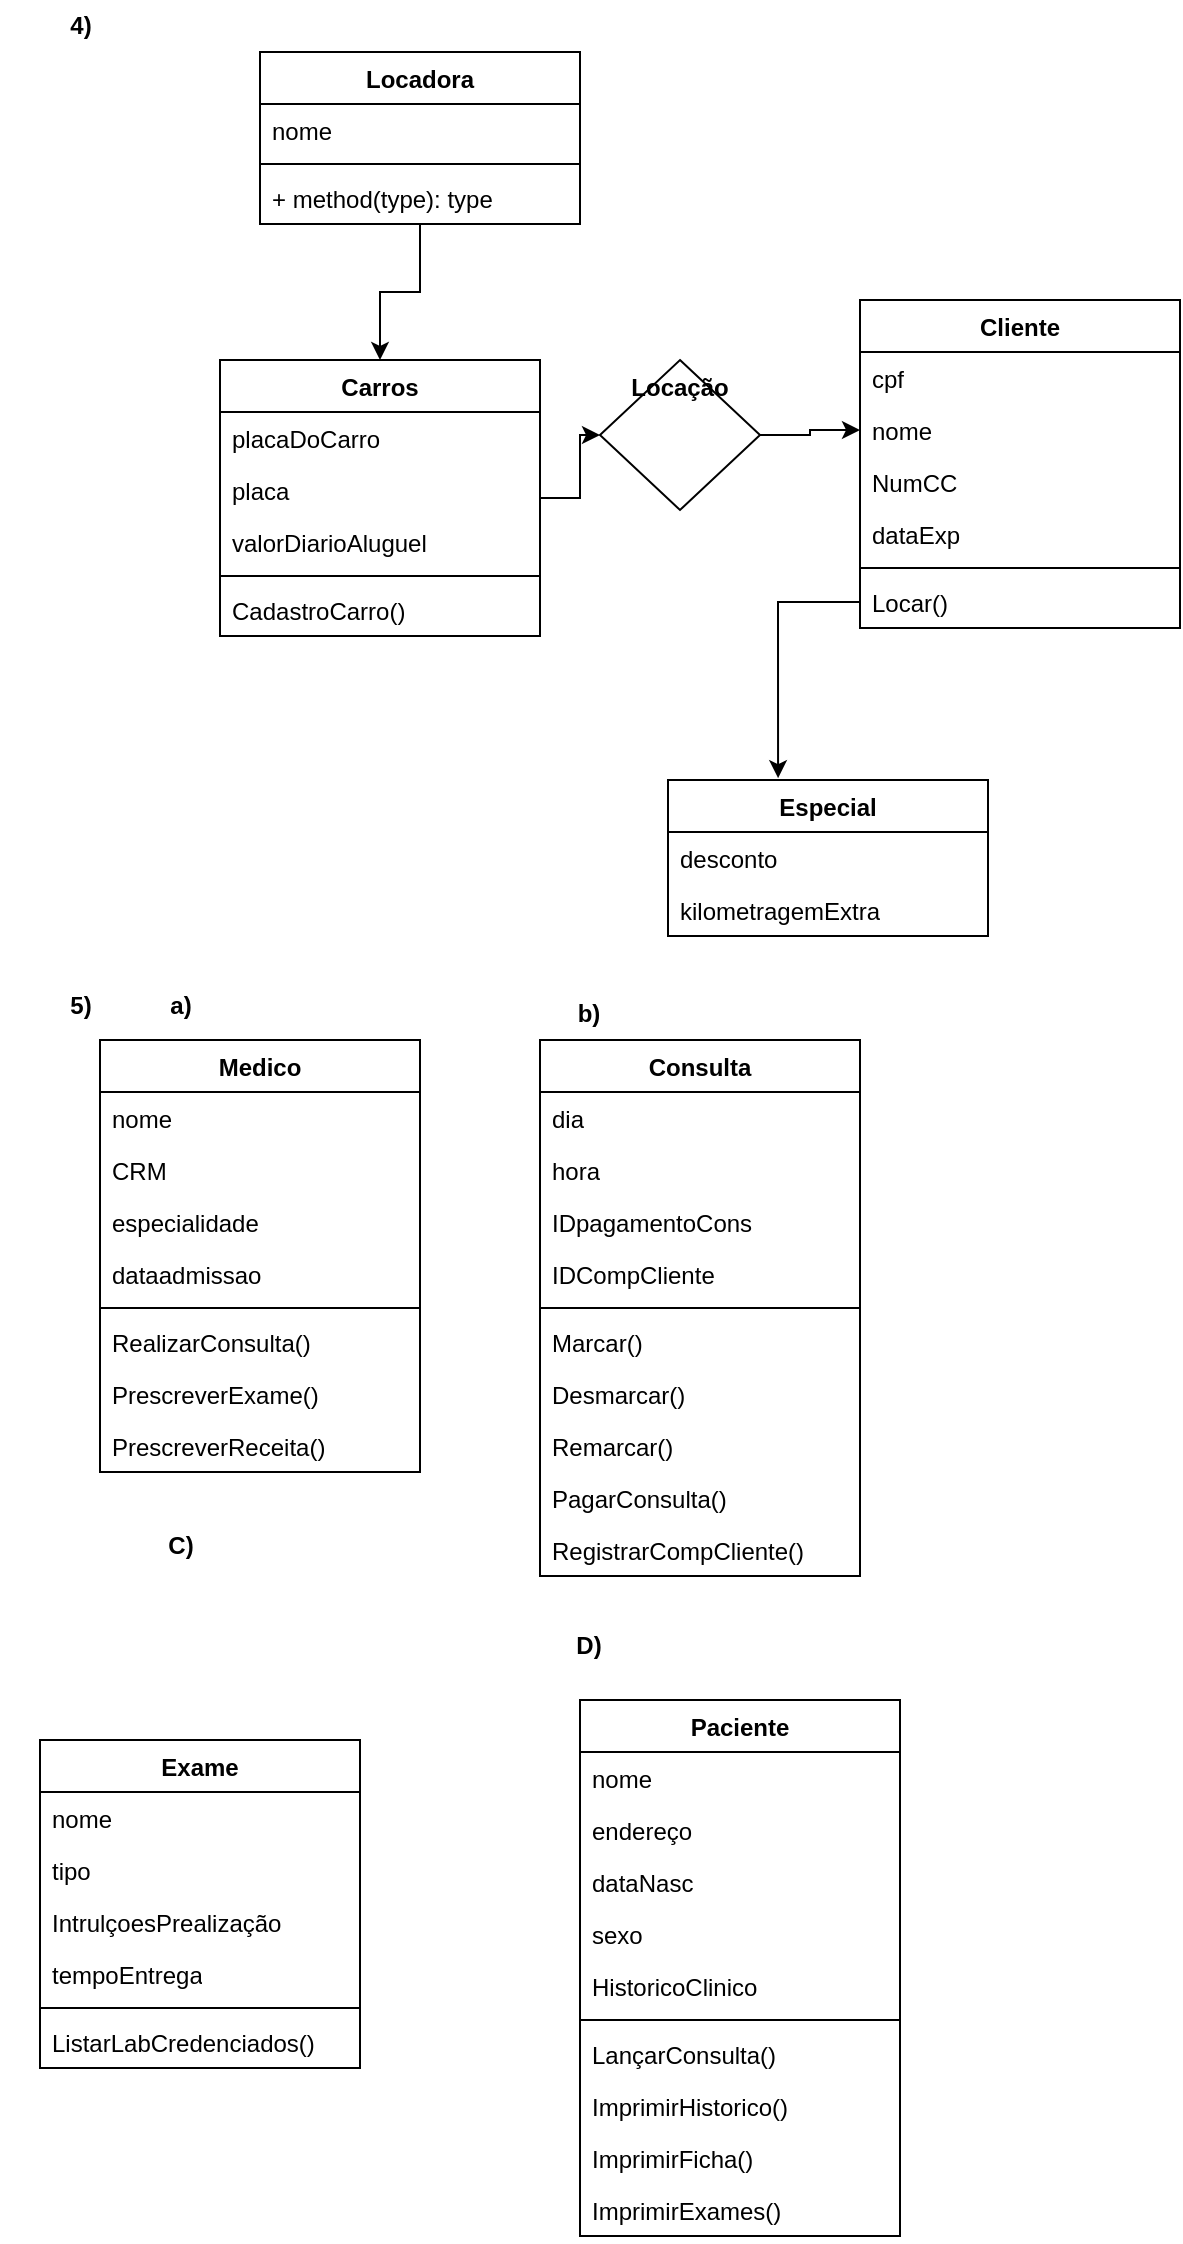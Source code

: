 <mxfile version="26.1.0">
  <diagram id="C5RBs43oDa-KdzZeNtuy" name="Page-1">
    <mxGraphModel dx="587" dy="644" grid="1" gridSize="10" guides="1" tooltips="1" connect="1" arrows="1" fold="1" page="1" pageScale="1" pageWidth="827" pageHeight="1169" math="0" shadow="0">
      <root>
        <mxCell id="WIyWlLk6GJQsqaUBKTNV-0" />
        <mxCell id="WIyWlLk6GJQsqaUBKTNV-1" parent="WIyWlLk6GJQsqaUBKTNV-0" />
        <mxCell id="OjI_f3az2D0kCyl6FKEm-25" style="edgeStyle=orthogonalEdgeStyle;rounded=0;orthogonalLoop=1;jettySize=auto;html=1;" edge="1" parent="WIyWlLk6GJQsqaUBKTNV-1" source="OjI_f3az2D0kCyl6FKEm-0" target="OjI_f3az2D0kCyl6FKEm-4">
          <mxGeometry relative="1" as="geometry" />
        </mxCell>
        <mxCell id="OjI_f3az2D0kCyl6FKEm-0" value="Locadora" style="swimlane;fontStyle=1;align=center;verticalAlign=top;childLayout=stackLayout;horizontal=1;startSize=26;horizontalStack=0;resizeParent=1;resizeParentMax=0;resizeLast=0;collapsible=1;marginBottom=0;whiteSpace=wrap;html=1;" vertex="1" parent="WIyWlLk6GJQsqaUBKTNV-1">
          <mxGeometry x="130" y="36" width="160" height="86" as="geometry" />
        </mxCell>
        <mxCell id="OjI_f3az2D0kCyl6FKEm-1" value="nome" style="text;strokeColor=none;fillColor=none;align=left;verticalAlign=top;spacingLeft=4;spacingRight=4;overflow=hidden;rotatable=0;points=[[0,0.5],[1,0.5]];portConstraint=eastwest;whiteSpace=wrap;html=1;" vertex="1" parent="OjI_f3az2D0kCyl6FKEm-0">
          <mxGeometry y="26" width="160" height="26" as="geometry" />
        </mxCell>
        <mxCell id="OjI_f3az2D0kCyl6FKEm-2" value="" style="line;strokeWidth=1;fillColor=none;align=left;verticalAlign=middle;spacingTop=-1;spacingLeft=3;spacingRight=3;rotatable=0;labelPosition=right;points=[];portConstraint=eastwest;strokeColor=inherit;" vertex="1" parent="OjI_f3az2D0kCyl6FKEm-0">
          <mxGeometry y="52" width="160" height="8" as="geometry" />
        </mxCell>
        <mxCell id="OjI_f3az2D0kCyl6FKEm-3" value="+ method(type): type" style="text;strokeColor=none;fillColor=none;align=left;verticalAlign=top;spacingLeft=4;spacingRight=4;overflow=hidden;rotatable=0;points=[[0,0.5],[1,0.5]];portConstraint=eastwest;whiteSpace=wrap;html=1;" vertex="1" parent="OjI_f3az2D0kCyl6FKEm-0">
          <mxGeometry y="60" width="160" height="26" as="geometry" />
        </mxCell>
        <mxCell id="OjI_f3az2D0kCyl6FKEm-23" value="" style="edgeStyle=orthogonalEdgeStyle;rounded=0;orthogonalLoop=1;jettySize=auto;html=1;" edge="1" parent="WIyWlLk6GJQsqaUBKTNV-1" source="OjI_f3az2D0kCyl6FKEm-4" target="OjI_f3az2D0kCyl6FKEm-22">
          <mxGeometry relative="1" as="geometry" />
        </mxCell>
        <mxCell id="OjI_f3az2D0kCyl6FKEm-4" value="Carros" style="swimlane;fontStyle=1;align=center;verticalAlign=top;childLayout=stackLayout;horizontal=1;startSize=26;horizontalStack=0;resizeParent=1;resizeParentMax=0;resizeLast=0;collapsible=1;marginBottom=0;whiteSpace=wrap;html=1;" vertex="1" parent="WIyWlLk6GJQsqaUBKTNV-1">
          <mxGeometry x="110" y="190" width="160" height="138" as="geometry" />
        </mxCell>
        <mxCell id="OjI_f3az2D0kCyl6FKEm-5" value="placaDoCarro" style="text;strokeColor=none;fillColor=none;align=left;verticalAlign=top;spacingLeft=4;spacingRight=4;overflow=hidden;rotatable=0;points=[[0,0.5],[1,0.5]];portConstraint=eastwest;whiteSpace=wrap;html=1;" vertex="1" parent="OjI_f3az2D0kCyl6FKEm-4">
          <mxGeometry y="26" width="160" height="26" as="geometry" />
        </mxCell>
        <mxCell id="OjI_f3az2D0kCyl6FKEm-18" value="placa" style="text;strokeColor=none;fillColor=none;align=left;verticalAlign=top;spacingLeft=4;spacingRight=4;overflow=hidden;rotatable=0;points=[[0,0.5],[1,0.5]];portConstraint=eastwest;whiteSpace=wrap;html=1;" vertex="1" parent="OjI_f3az2D0kCyl6FKEm-4">
          <mxGeometry y="52" width="160" height="26" as="geometry" />
        </mxCell>
        <mxCell id="OjI_f3az2D0kCyl6FKEm-19" value="valorDiarioAluguel&lt;div&gt;&lt;br&gt;&lt;/div&gt;" style="text;strokeColor=none;fillColor=none;align=left;verticalAlign=top;spacingLeft=4;spacingRight=4;overflow=hidden;rotatable=0;points=[[0,0.5],[1,0.5]];portConstraint=eastwest;whiteSpace=wrap;html=1;" vertex="1" parent="OjI_f3az2D0kCyl6FKEm-4">
          <mxGeometry y="78" width="160" height="26" as="geometry" />
        </mxCell>
        <mxCell id="OjI_f3az2D0kCyl6FKEm-6" value="" style="line;strokeWidth=1;fillColor=none;align=left;verticalAlign=middle;spacingTop=-1;spacingLeft=3;spacingRight=3;rotatable=0;labelPosition=right;points=[];portConstraint=eastwest;strokeColor=inherit;" vertex="1" parent="OjI_f3az2D0kCyl6FKEm-4">
          <mxGeometry y="104" width="160" height="8" as="geometry" />
        </mxCell>
        <mxCell id="OjI_f3az2D0kCyl6FKEm-7" value="CadastroCarro()" style="text;strokeColor=none;fillColor=none;align=left;verticalAlign=top;spacingLeft=4;spacingRight=4;overflow=hidden;rotatable=0;points=[[0,0.5],[1,0.5]];portConstraint=eastwest;whiteSpace=wrap;html=1;" vertex="1" parent="OjI_f3az2D0kCyl6FKEm-4">
          <mxGeometry y="112" width="160" height="26" as="geometry" />
        </mxCell>
        <mxCell id="OjI_f3az2D0kCyl6FKEm-8" value="Cliente" style="swimlane;fontStyle=1;align=center;verticalAlign=top;childLayout=stackLayout;horizontal=1;startSize=26;horizontalStack=0;resizeParent=1;resizeParentMax=0;resizeLast=0;collapsible=1;marginBottom=0;whiteSpace=wrap;html=1;" vertex="1" parent="WIyWlLk6GJQsqaUBKTNV-1">
          <mxGeometry x="430" y="160" width="160" height="164" as="geometry" />
        </mxCell>
        <mxCell id="OjI_f3az2D0kCyl6FKEm-9" value="cpf" style="text;strokeColor=none;fillColor=none;align=left;verticalAlign=top;spacingLeft=4;spacingRight=4;overflow=hidden;rotatable=0;points=[[0,0.5],[1,0.5]];portConstraint=eastwest;whiteSpace=wrap;html=1;" vertex="1" parent="OjI_f3az2D0kCyl6FKEm-8">
          <mxGeometry y="26" width="160" height="26" as="geometry" />
        </mxCell>
        <mxCell id="OjI_f3az2D0kCyl6FKEm-20" value="nome" style="text;strokeColor=none;fillColor=none;align=left;verticalAlign=top;spacingLeft=4;spacingRight=4;overflow=hidden;rotatable=0;points=[[0,0.5],[1,0.5]];portConstraint=eastwest;whiteSpace=wrap;html=1;" vertex="1" parent="OjI_f3az2D0kCyl6FKEm-8">
          <mxGeometry y="52" width="160" height="26" as="geometry" />
        </mxCell>
        <mxCell id="OjI_f3az2D0kCyl6FKEm-36" value="NumCC" style="text;strokeColor=none;fillColor=none;align=left;verticalAlign=top;spacingLeft=4;spacingRight=4;overflow=hidden;rotatable=0;points=[[0,0.5],[1,0.5]];portConstraint=eastwest;whiteSpace=wrap;html=1;" vertex="1" parent="OjI_f3az2D0kCyl6FKEm-8">
          <mxGeometry y="78" width="160" height="26" as="geometry" />
        </mxCell>
        <mxCell id="OjI_f3az2D0kCyl6FKEm-37" value="dataExp&lt;div&gt;&lt;br&gt;&lt;/div&gt;" style="text;strokeColor=none;fillColor=none;align=left;verticalAlign=top;spacingLeft=4;spacingRight=4;overflow=hidden;rotatable=0;points=[[0,0.5],[1,0.5]];portConstraint=eastwest;whiteSpace=wrap;html=1;" vertex="1" parent="OjI_f3az2D0kCyl6FKEm-8">
          <mxGeometry y="104" width="160" height="26" as="geometry" />
        </mxCell>
        <mxCell id="OjI_f3az2D0kCyl6FKEm-10" value="" style="line;strokeWidth=1;fillColor=none;align=left;verticalAlign=middle;spacingTop=-1;spacingLeft=3;spacingRight=3;rotatable=0;labelPosition=right;points=[];portConstraint=eastwest;strokeColor=inherit;" vertex="1" parent="OjI_f3az2D0kCyl6FKEm-8">
          <mxGeometry y="130" width="160" height="8" as="geometry" />
        </mxCell>
        <mxCell id="OjI_f3az2D0kCyl6FKEm-11" value="Locar()" style="text;strokeColor=none;fillColor=none;align=left;verticalAlign=top;spacingLeft=4;spacingRight=4;overflow=hidden;rotatable=0;points=[[0,0.5],[1,0.5]];portConstraint=eastwest;whiteSpace=wrap;html=1;" vertex="1" parent="OjI_f3az2D0kCyl6FKEm-8">
          <mxGeometry y="138" width="160" height="26" as="geometry" />
        </mxCell>
        <mxCell id="OjI_f3az2D0kCyl6FKEm-12" value="4)" style="text;align=center;fontStyle=1;verticalAlign=middle;spacingLeft=3;spacingRight=3;strokeColor=none;rotatable=0;points=[[0,0.5],[1,0.5]];portConstraint=eastwest;html=1;" vertex="1" parent="WIyWlLk6GJQsqaUBKTNV-1">
          <mxGeometry y="10" width="80" height="26" as="geometry" />
        </mxCell>
        <mxCell id="OjI_f3az2D0kCyl6FKEm-24" style="edgeStyle=orthogonalEdgeStyle;rounded=0;orthogonalLoop=1;jettySize=auto;html=1;" edge="1" parent="WIyWlLk6GJQsqaUBKTNV-1" source="OjI_f3az2D0kCyl6FKEm-22" target="OjI_f3az2D0kCyl6FKEm-20">
          <mxGeometry relative="1" as="geometry" />
        </mxCell>
        <mxCell id="OjI_f3az2D0kCyl6FKEm-22" value="Locação" style="rhombus;whiteSpace=wrap;html=1;verticalAlign=top;fontStyle=1;startSize=26;" vertex="1" parent="WIyWlLk6GJQsqaUBKTNV-1">
          <mxGeometry x="300" y="190" width="80" height="75" as="geometry" />
        </mxCell>
        <mxCell id="OjI_f3az2D0kCyl6FKEm-26" value="Especial" style="swimlane;fontStyle=1;align=center;verticalAlign=top;childLayout=stackLayout;horizontal=1;startSize=26;horizontalStack=0;resizeParent=1;resizeParentMax=0;resizeLast=0;collapsible=1;marginBottom=0;whiteSpace=wrap;html=1;" vertex="1" parent="WIyWlLk6GJQsqaUBKTNV-1">
          <mxGeometry x="334" y="400" width="160" height="78" as="geometry" />
        </mxCell>
        <mxCell id="OjI_f3az2D0kCyl6FKEm-27" value="desconto" style="text;strokeColor=none;fillColor=none;align=left;verticalAlign=top;spacingLeft=4;spacingRight=4;overflow=hidden;rotatable=0;points=[[0,0.5],[1,0.5]];portConstraint=eastwest;whiteSpace=wrap;html=1;" vertex="1" parent="OjI_f3az2D0kCyl6FKEm-26">
          <mxGeometry y="26" width="160" height="26" as="geometry" />
        </mxCell>
        <mxCell id="OjI_f3az2D0kCyl6FKEm-29" value="kilometragemExtra" style="text;strokeColor=none;fillColor=none;align=left;verticalAlign=top;spacingLeft=4;spacingRight=4;overflow=hidden;rotatable=0;points=[[0,0.5],[1,0.5]];portConstraint=eastwest;whiteSpace=wrap;html=1;" vertex="1" parent="OjI_f3az2D0kCyl6FKEm-26">
          <mxGeometry y="52" width="160" height="26" as="geometry" />
        </mxCell>
        <mxCell id="OjI_f3az2D0kCyl6FKEm-34" style="edgeStyle=orthogonalEdgeStyle;rounded=0;orthogonalLoop=1;jettySize=auto;html=1;entryX=0.344;entryY=-0.012;entryDx=0;entryDy=0;entryPerimeter=0;" edge="1" parent="WIyWlLk6GJQsqaUBKTNV-1" source="OjI_f3az2D0kCyl6FKEm-11" target="OjI_f3az2D0kCyl6FKEm-26">
          <mxGeometry relative="1" as="geometry" />
        </mxCell>
        <mxCell id="OjI_f3az2D0kCyl6FKEm-38" value="5)" style="text;align=center;fontStyle=1;verticalAlign=middle;spacingLeft=3;spacingRight=3;strokeColor=none;rotatable=0;points=[[0,0.5],[1,0.5]];portConstraint=eastwest;html=1;" vertex="1" parent="WIyWlLk6GJQsqaUBKTNV-1">
          <mxGeometry y="500" width="80" height="26" as="geometry" />
        </mxCell>
        <mxCell id="OjI_f3az2D0kCyl6FKEm-39" value="Medico" style="swimlane;fontStyle=1;align=center;verticalAlign=top;childLayout=stackLayout;horizontal=1;startSize=26;horizontalStack=0;resizeParent=1;resizeParentMax=0;resizeLast=0;collapsible=1;marginBottom=0;whiteSpace=wrap;html=1;" vertex="1" parent="WIyWlLk6GJQsqaUBKTNV-1">
          <mxGeometry x="50" y="530" width="160" height="216" as="geometry" />
        </mxCell>
        <mxCell id="OjI_f3az2D0kCyl6FKEm-40" value="nome" style="text;strokeColor=none;fillColor=none;align=left;verticalAlign=top;spacingLeft=4;spacingRight=4;overflow=hidden;rotatable=0;points=[[0,0.5],[1,0.5]];portConstraint=eastwest;whiteSpace=wrap;html=1;" vertex="1" parent="OjI_f3az2D0kCyl6FKEm-39">
          <mxGeometry y="26" width="160" height="26" as="geometry" />
        </mxCell>
        <mxCell id="OjI_f3az2D0kCyl6FKEm-44" value="CRM" style="text;strokeColor=none;fillColor=none;align=left;verticalAlign=top;spacingLeft=4;spacingRight=4;overflow=hidden;rotatable=0;points=[[0,0.5],[1,0.5]];portConstraint=eastwest;whiteSpace=wrap;html=1;" vertex="1" parent="OjI_f3az2D0kCyl6FKEm-39">
          <mxGeometry y="52" width="160" height="26" as="geometry" />
        </mxCell>
        <mxCell id="OjI_f3az2D0kCyl6FKEm-45" value="especialidade" style="text;strokeColor=none;fillColor=none;align=left;verticalAlign=top;spacingLeft=4;spacingRight=4;overflow=hidden;rotatable=0;points=[[0,0.5],[1,0.5]];portConstraint=eastwest;whiteSpace=wrap;html=1;" vertex="1" parent="OjI_f3az2D0kCyl6FKEm-39">
          <mxGeometry y="78" width="160" height="26" as="geometry" />
        </mxCell>
        <mxCell id="OjI_f3az2D0kCyl6FKEm-46" value="dataadmissao" style="text;strokeColor=none;fillColor=none;align=left;verticalAlign=top;spacingLeft=4;spacingRight=4;overflow=hidden;rotatable=0;points=[[0,0.5],[1,0.5]];portConstraint=eastwest;whiteSpace=wrap;html=1;" vertex="1" parent="OjI_f3az2D0kCyl6FKEm-39">
          <mxGeometry y="104" width="160" height="26" as="geometry" />
        </mxCell>
        <mxCell id="OjI_f3az2D0kCyl6FKEm-41" value="" style="line;strokeWidth=1;fillColor=none;align=left;verticalAlign=middle;spacingTop=-1;spacingLeft=3;spacingRight=3;rotatable=0;labelPosition=right;points=[];portConstraint=eastwest;strokeColor=inherit;" vertex="1" parent="OjI_f3az2D0kCyl6FKEm-39">
          <mxGeometry y="130" width="160" height="8" as="geometry" />
        </mxCell>
        <mxCell id="OjI_f3az2D0kCyl6FKEm-42" value="RealizarConsulta()" style="text;strokeColor=none;fillColor=none;align=left;verticalAlign=top;spacingLeft=4;spacingRight=4;overflow=hidden;rotatable=0;points=[[0,0.5],[1,0.5]];portConstraint=eastwest;whiteSpace=wrap;html=1;" vertex="1" parent="OjI_f3az2D0kCyl6FKEm-39">
          <mxGeometry y="138" width="160" height="26" as="geometry" />
        </mxCell>
        <mxCell id="OjI_f3az2D0kCyl6FKEm-47" value="PrescreverExame()" style="text;strokeColor=none;fillColor=none;align=left;verticalAlign=top;spacingLeft=4;spacingRight=4;overflow=hidden;rotatable=0;points=[[0,0.5],[1,0.5]];portConstraint=eastwest;whiteSpace=wrap;html=1;" vertex="1" parent="OjI_f3az2D0kCyl6FKEm-39">
          <mxGeometry y="164" width="160" height="26" as="geometry" />
        </mxCell>
        <mxCell id="OjI_f3az2D0kCyl6FKEm-48" value="PrescreverReceita()" style="text;strokeColor=none;fillColor=none;align=left;verticalAlign=top;spacingLeft=4;spacingRight=4;overflow=hidden;rotatable=0;points=[[0,0.5],[1,0.5]];portConstraint=eastwest;whiteSpace=wrap;html=1;" vertex="1" parent="OjI_f3az2D0kCyl6FKEm-39">
          <mxGeometry y="190" width="160" height="26" as="geometry" />
        </mxCell>
        <mxCell id="OjI_f3az2D0kCyl6FKEm-43" value="a)" style="text;align=center;fontStyle=1;verticalAlign=middle;spacingLeft=3;spacingRight=3;strokeColor=none;rotatable=0;points=[[0,0.5],[1,0.5]];portConstraint=eastwest;html=1;" vertex="1" parent="WIyWlLk6GJQsqaUBKTNV-1">
          <mxGeometry x="50" y="500" width="80" height="26" as="geometry" />
        </mxCell>
        <mxCell id="OjI_f3az2D0kCyl6FKEm-49" value="Consulta" style="swimlane;fontStyle=1;align=center;verticalAlign=top;childLayout=stackLayout;horizontal=1;startSize=26;horizontalStack=0;resizeParent=1;resizeParentMax=0;resizeLast=0;collapsible=1;marginBottom=0;whiteSpace=wrap;html=1;" vertex="1" parent="WIyWlLk6GJQsqaUBKTNV-1">
          <mxGeometry x="270" y="530" width="160" height="268" as="geometry" />
        </mxCell>
        <mxCell id="OjI_f3az2D0kCyl6FKEm-50" value="dia" style="text;strokeColor=none;fillColor=none;align=left;verticalAlign=top;spacingLeft=4;spacingRight=4;overflow=hidden;rotatable=0;points=[[0,0.5],[1,0.5]];portConstraint=eastwest;whiteSpace=wrap;html=1;" vertex="1" parent="OjI_f3az2D0kCyl6FKEm-49">
          <mxGeometry y="26" width="160" height="26" as="geometry" />
        </mxCell>
        <mxCell id="OjI_f3az2D0kCyl6FKEm-54" value="hora" style="text;strokeColor=none;fillColor=none;align=left;verticalAlign=top;spacingLeft=4;spacingRight=4;overflow=hidden;rotatable=0;points=[[0,0.5],[1,0.5]];portConstraint=eastwest;whiteSpace=wrap;html=1;" vertex="1" parent="OjI_f3az2D0kCyl6FKEm-49">
          <mxGeometry y="52" width="160" height="26" as="geometry" />
        </mxCell>
        <mxCell id="OjI_f3az2D0kCyl6FKEm-55" value="IDpagamentoCons" style="text;strokeColor=none;fillColor=none;align=left;verticalAlign=top;spacingLeft=4;spacingRight=4;overflow=hidden;rotatable=0;points=[[0,0.5],[1,0.5]];portConstraint=eastwest;whiteSpace=wrap;html=1;" vertex="1" parent="OjI_f3az2D0kCyl6FKEm-49">
          <mxGeometry y="78" width="160" height="26" as="geometry" />
        </mxCell>
        <mxCell id="OjI_f3az2D0kCyl6FKEm-56" value="IDCompCliente" style="text;strokeColor=none;fillColor=none;align=left;verticalAlign=top;spacingLeft=4;spacingRight=4;overflow=hidden;rotatable=0;points=[[0,0.5],[1,0.5]];portConstraint=eastwest;whiteSpace=wrap;html=1;" vertex="1" parent="OjI_f3az2D0kCyl6FKEm-49">
          <mxGeometry y="104" width="160" height="26" as="geometry" />
        </mxCell>
        <mxCell id="OjI_f3az2D0kCyl6FKEm-51" value="" style="line;strokeWidth=1;fillColor=none;align=left;verticalAlign=middle;spacingTop=-1;spacingLeft=3;spacingRight=3;rotatable=0;labelPosition=right;points=[];portConstraint=eastwest;strokeColor=inherit;" vertex="1" parent="OjI_f3az2D0kCyl6FKEm-49">
          <mxGeometry y="130" width="160" height="8" as="geometry" />
        </mxCell>
        <mxCell id="OjI_f3az2D0kCyl6FKEm-52" value="Marcar()" style="text;strokeColor=none;fillColor=none;align=left;verticalAlign=top;spacingLeft=4;spacingRight=4;overflow=hidden;rotatable=0;points=[[0,0.5],[1,0.5]];portConstraint=eastwest;whiteSpace=wrap;html=1;" vertex="1" parent="OjI_f3az2D0kCyl6FKEm-49">
          <mxGeometry y="138" width="160" height="26" as="geometry" />
        </mxCell>
        <mxCell id="OjI_f3az2D0kCyl6FKEm-57" value="Desmarcar()" style="text;strokeColor=none;fillColor=none;align=left;verticalAlign=top;spacingLeft=4;spacingRight=4;overflow=hidden;rotatable=0;points=[[0,0.5],[1,0.5]];portConstraint=eastwest;whiteSpace=wrap;html=1;" vertex="1" parent="OjI_f3az2D0kCyl6FKEm-49">
          <mxGeometry y="164" width="160" height="26" as="geometry" />
        </mxCell>
        <mxCell id="OjI_f3az2D0kCyl6FKEm-58" value="Remarcar()" style="text;strokeColor=none;fillColor=none;align=left;verticalAlign=top;spacingLeft=4;spacingRight=4;overflow=hidden;rotatable=0;points=[[0,0.5],[1,0.5]];portConstraint=eastwest;whiteSpace=wrap;html=1;" vertex="1" parent="OjI_f3az2D0kCyl6FKEm-49">
          <mxGeometry y="190" width="160" height="26" as="geometry" />
        </mxCell>
        <mxCell id="OjI_f3az2D0kCyl6FKEm-59" value="PagarConsulta()" style="text;strokeColor=none;fillColor=none;align=left;verticalAlign=top;spacingLeft=4;spacingRight=4;overflow=hidden;rotatable=0;points=[[0,0.5],[1,0.5]];portConstraint=eastwest;whiteSpace=wrap;html=1;" vertex="1" parent="OjI_f3az2D0kCyl6FKEm-49">
          <mxGeometry y="216" width="160" height="26" as="geometry" />
        </mxCell>
        <mxCell id="OjI_f3az2D0kCyl6FKEm-60" value="RegistrarCompCliente()" style="text;strokeColor=none;fillColor=none;align=left;verticalAlign=top;spacingLeft=4;spacingRight=4;overflow=hidden;rotatable=0;points=[[0,0.5],[1,0.5]];portConstraint=eastwest;whiteSpace=wrap;html=1;" vertex="1" parent="OjI_f3az2D0kCyl6FKEm-49">
          <mxGeometry y="242" width="160" height="26" as="geometry" />
        </mxCell>
        <mxCell id="OjI_f3az2D0kCyl6FKEm-53" value="b)" style="text;align=center;fontStyle=1;verticalAlign=middle;spacingLeft=3;spacingRight=3;strokeColor=none;rotatable=0;points=[[0,0.5],[1,0.5]];portConstraint=eastwest;html=1;" vertex="1" parent="WIyWlLk6GJQsqaUBKTNV-1">
          <mxGeometry x="254" y="504" width="80" height="26" as="geometry" />
        </mxCell>
        <mxCell id="OjI_f3az2D0kCyl6FKEm-61" value="C)" style="text;align=center;fontStyle=1;verticalAlign=middle;spacingLeft=3;spacingRight=3;strokeColor=none;rotatable=0;points=[[0,0.5],[1,0.5]];portConstraint=eastwest;html=1;" vertex="1" parent="WIyWlLk6GJQsqaUBKTNV-1">
          <mxGeometry x="50" y="770" width="80" height="26" as="geometry" />
        </mxCell>
        <mxCell id="OjI_f3az2D0kCyl6FKEm-62" value="Paciente" style="swimlane;fontStyle=1;align=center;verticalAlign=top;childLayout=stackLayout;horizontal=1;startSize=26;horizontalStack=0;resizeParent=1;resizeParentMax=0;resizeLast=0;collapsible=1;marginBottom=0;whiteSpace=wrap;html=1;" vertex="1" parent="WIyWlLk6GJQsqaUBKTNV-1">
          <mxGeometry x="290" y="860" width="160" height="268" as="geometry" />
        </mxCell>
        <mxCell id="OjI_f3az2D0kCyl6FKEm-63" value="nome" style="text;strokeColor=none;fillColor=none;align=left;verticalAlign=top;spacingLeft=4;spacingRight=4;overflow=hidden;rotatable=0;points=[[0,0.5],[1,0.5]];portConstraint=eastwest;whiteSpace=wrap;html=1;" vertex="1" parent="OjI_f3az2D0kCyl6FKEm-62">
          <mxGeometry y="26" width="160" height="26" as="geometry" />
        </mxCell>
        <mxCell id="OjI_f3az2D0kCyl6FKEm-66" value="endereço" style="text;strokeColor=none;fillColor=none;align=left;verticalAlign=top;spacingLeft=4;spacingRight=4;overflow=hidden;rotatable=0;points=[[0,0.5],[1,0.5]];portConstraint=eastwest;whiteSpace=wrap;html=1;" vertex="1" parent="OjI_f3az2D0kCyl6FKEm-62">
          <mxGeometry y="52" width="160" height="26" as="geometry" />
        </mxCell>
        <mxCell id="OjI_f3az2D0kCyl6FKEm-67" value="dataNasc" style="text;strokeColor=none;fillColor=none;align=left;verticalAlign=top;spacingLeft=4;spacingRight=4;overflow=hidden;rotatable=0;points=[[0,0.5],[1,0.5]];portConstraint=eastwest;whiteSpace=wrap;html=1;" vertex="1" parent="OjI_f3az2D0kCyl6FKEm-62">
          <mxGeometry y="78" width="160" height="26" as="geometry" />
        </mxCell>
        <mxCell id="OjI_f3az2D0kCyl6FKEm-68" value="sexo" style="text;strokeColor=none;fillColor=none;align=left;verticalAlign=top;spacingLeft=4;spacingRight=4;overflow=hidden;rotatable=0;points=[[0,0.5],[1,0.5]];portConstraint=eastwest;whiteSpace=wrap;html=1;" vertex="1" parent="OjI_f3az2D0kCyl6FKEm-62">
          <mxGeometry y="104" width="160" height="26" as="geometry" />
        </mxCell>
        <mxCell id="OjI_f3az2D0kCyl6FKEm-69" value="HistoricoClinico" style="text;strokeColor=none;fillColor=none;align=left;verticalAlign=top;spacingLeft=4;spacingRight=4;overflow=hidden;rotatable=0;points=[[0,0.5],[1,0.5]];portConstraint=eastwest;whiteSpace=wrap;html=1;" vertex="1" parent="OjI_f3az2D0kCyl6FKEm-62">
          <mxGeometry y="130" width="160" height="26" as="geometry" />
        </mxCell>
        <mxCell id="OjI_f3az2D0kCyl6FKEm-64" value="" style="line;strokeWidth=1;fillColor=none;align=left;verticalAlign=middle;spacingTop=-1;spacingLeft=3;spacingRight=3;rotatable=0;labelPosition=right;points=[];portConstraint=eastwest;strokeColor=inherit;" vertex="1" parent="OjI_f3az2D0kCyl6FKEm-62">
          <mxGeometry y="156" width="160" height="8" as="geometry" />
        </mxCell>
        <mxCell id="OjI_f3az2D0kCyl6FKEm-65" value="LançarConsulta()" style="text;strokeColor=none;fillColor=none;align=left;verticalAlign=top;spacingLeft=4;spacingRight=4;overflow=hidden;rotatable=0;points=[[0,0.5],[1,0.5]];portConstraint=eastwest;whiteSpace=wrap;html=1;" vertex="1" parent="OjI_f3az2D0kCyl6FKEm-62">
          <mxGeometry y="164" width="160" height="26" as="geometry" />
        </mxCell>
        <mxCell id="OjI_f3az2D0kCyl6FKEm-71" value="ImprimirHistorico()" style="text;strokeColor=none;fillColor=none;align=left;verticalAlign=top;spacingLeft=4;spacingRight=4;overflow=hidden;rotatable=0;points=[[0,0.5],[1,0.5]];portConstraint=eastwest;whiteSpace=wrap;html=1;" vertex="1" parent="OjI_f3az2D0kCyl6FKEm-62">
          <mxGeometry y="190" width="160" height="26" as="geometry" />
        </mxCell>
        <mxCell id="OjI_f3az2D0kCyl6FKEm-77" value="ImprimirFicha()" style="text;strokeColor=none;fillColor=none;align=left;verticalAlign=top;spacingLeft=4;spacingRight=4;overflow=hidden;rotatable=0;points=[[0,0.5],[1,0.5]];portConstraint=eastwest;whiteSpace=wrap;html=1;" vertex="1" parent="OjI_f3az2D0kCyl6FKEm-62">
          <mxGeometry y="216" width="160" height="26" as="geometry" />
        </mxCell>
        <mxCell id="OjI_f3az2D0kCyl6FKEm-78" value="ImprimirExames()" style="text;strokeColor=none;fillColor=none;align=left;verticalAlign=top;spacingLeft=4;spacingRight=4;overflow=hidden;rotatable=0;points=[[0,0.5],[1,0.5]];portConstraint=eastwest;whiteSpace=wrap;html=1;" vertex="1" parent="OjI_f3az2D0kCyl6FKEm-62">
          <mxGeometry y="242" width="160" height="26" as="geometry" />
        </mxCell>
        <mxCell id="OjI_f3az2D0kCyl6FKEm-72" value="D)" style="text;align=center;fontStyle=1;verticalAlign=middle;spacingLeft=3;spacingRight=3;strokeColor=none;rotatable=0;points=[[0,0.5],[1,0.5]];portConstraint=eastwest;html=1;" vertex="1" parent="WIyWlLk6GJQsqaUBKTNV-1">
          <mxGeometry x="254" y="820" width="80" height="26" as="geometry" />
        </mxCell>
        <mxCell id="OjI_f3az2D0kCyl6FKEm-73" value="Exame" style="swimlane;fontStyle=1;align=center;verticalAlign=top;childLayout=stackLayout;horizontal=1;startSize=26;horizontalStack=0;resizeParent=1;resizeParentMax=0;resizeLast=0;collapsible=1;marginBottom=0;whiteSpace=wrap;html=1;" vertex="1" parent="WIyWlLk6GJQsqaUBKTNV-1">
          <mxGeometry x="20" y="880" width="160" height="164" as="geometry" />
        </mxCell>
        <mxCell id="OjI_f3az2D0kCyl6FKEm-74" value="nome" style="text;strokeColor=none;fillColor=none;align=left;verticalAlign=top;spacingLeft=4;spacingRight=4;overflow=hidden;rotatable=0;points=[[0,0.5],[1,0.5]];portConstraint=eastwest;whiteSpace=wrap;html=1;" vertex="1" parent="OjI_f3az2D0kCyl6FKEm-73">
          <mxGeometry y="26" width="160" height="26" as="geometry" />
        </mxCell>
        <mxCell id="OjI_f3az2D0kCyl6FKEm-86" value="tipo" style="text;strokeColor=none;fillColor=none;align=left;verticalAlign=top;spacingLeft=4;spacingRight=4;overflow=hidden;rotatable=0;points=[[0,0.5],[1,0.5]];portConstraint=eastwest;whiteSpace=wrap;html=1;" vertex="1" parent="OjI_f3az2D0kCyl6FKEm-73">
          <mxGeometry y="52" width="160" height="26" as="geometry" />
        </mxCell>
        <mxCell id="OjI_f3az2D0kCyl6FKEm-87" value="IntrulçoesPrealização" style="text;strokeColor=none;fillColor=none;align=left;verticalAlign=top;spacingLeft=4;spacingRight=4;overflow=hidden;rotatable=0;points=[[0,0.5],[1,0.5]];portConstraint=eastwest;whiteSpace=wrap;html=1;" vertex="1" parent="OjI_f3az2D0kCyl6FKEm-73">
          <mxGeometry y="78" width="160" height="26" as="geometry" />
        </mxCell>
        <mxCell id="OjI_f3az2D0kCyl6FKEm-88" value="tempoEntrega" style="text;strokeColor=none;fillColor=none;align=left;verticalAlign=top;spacingLeft=4;spacingRight=4;overflow=hidden;rotatable=0;points=[[0,0.5],[1,0.5]];portConstraint=eastwest;whiteSpace=wrap;html=1;" vertex="1" parent="OjI_f3az2D0kCyl6FKEm-73">
          <mxGeometry y="104" width="160" height="26" as="geometry" />
        </mxCell>
        <mxCell id="OjI_f3az2D0kCyl6FKEm-75" value="" style="line;strokeWidth=1;fillColor=none;align=left;verticalAlign=middle;spacingTop=-1;spacingLeft=3;spacingRight=3;rotatable=0;labelPosition=right;points=[];portConstraint=eastwest;strokeColor=inherit;" vertex="1" parent="OjI_f3az2D0kCyl6FKEm-73">
          <mxGeometry y="130" width="160" height="8" as="geometry" />
        </mxCell>
        <mxCell id="OjI_f3az2D0kCyl6FKEm-76" value="ListarLabCredenciados()" style="text;strokeColor=none;fillColor=none;align=left;verticalAlign=top;spacingLeft=4;spacingRight=4;overflow=hidden;rotatable=0;points=[[0,0.5],[1,0.5]];portConstraint=eastwest;whiteSpace=wrap;html=1;" vertex="1" parent="OjI_f3az2D0kCyl6FKEm-73">
          <mxGeometry y="138" width="160" height="26" as="geometry" />
        </mxCell>
      </root>
    </mxGraphModel>
  </diagram>
</mxfile>
